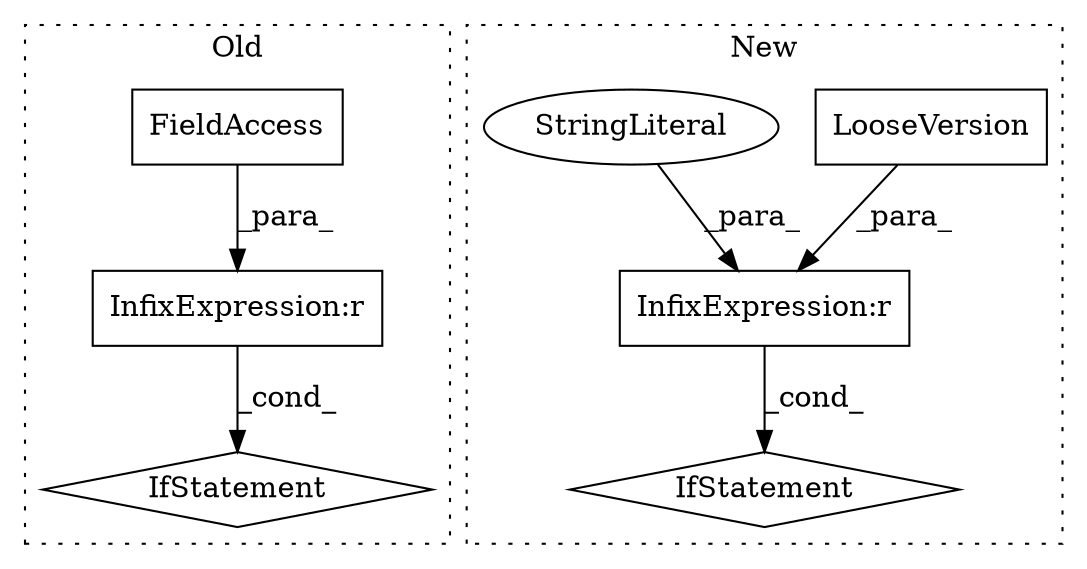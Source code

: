 digraph G {
subgraph cluster0 {
1 [label="IfStatement" a="25" s="412,449" l="4,2" shape="diamond"];
6 [label="InfixExpression:r" a="27" s="429" l="4" shape="box"];
7 [label="FieldAccess" a="22" s="416" l="13" shape="box"];
label = "Old";
style="dotted";
}
subgraph cluster1 {
2 [label="LooseVersion" a="32" s="282,312" l="13,1" shape="box"];
3 [label="IfStatement" a="25" s="329,349" l="4,2" shape="diamond"];
4 [label="InfixExpression:r" a="27" s="313" l="3" shape="box"];
5 [label="StringLiteral" a="45" s="316" l="6" shape="ellipse"];
label = "New";
style="dotted";
}
2 -> 4 [label="_para_"];
4 -> 3 [label="_cond_"];
5 -> 4 [label="_para_"];
6 -> 1 [label="_cond_"];
7 -> 6 [label="_para_"];
}